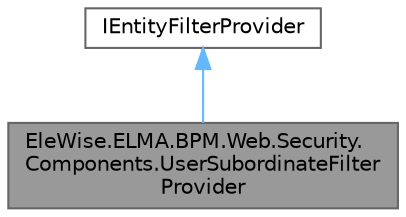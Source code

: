 digraph "EleWise.ELMA.BPM.Web.Security.Components.UserSubordinateFilterProvider"
{
 // LATEX_PDF_SIZE
  bgcolor="transparent";
  edge [fontname=Helvetica,fontsize=10,labelfontname=Helvetica,labelfontsize=10];
  node [fontname=Helvetica,fontsize=10,shape=box,height=0.2,width=0.4];
  Node1 [id="Node000001",label="EleWise.ELMA.BPM.Web.Security.\lComponents.UserSubordinateFilter\lProvider",height=0.2,width=0.4,color="gray40", fillcolor="grey60", style="filled", fontcolor="black",tooltip="Провайдер для фильтрации пользователей с учетом субординации"];
  Node2 -> Node1 [id="edge1_Node000001_Node000002",dir="back",color="steelblue1",style="solid",tooltip=" "];
  Node2 [id="Node000002",label="IEntityFilterProvider",height=0.2,width=0.4,color="gray40", fillcolor="white", style="filled",tooltip=" "];
}

